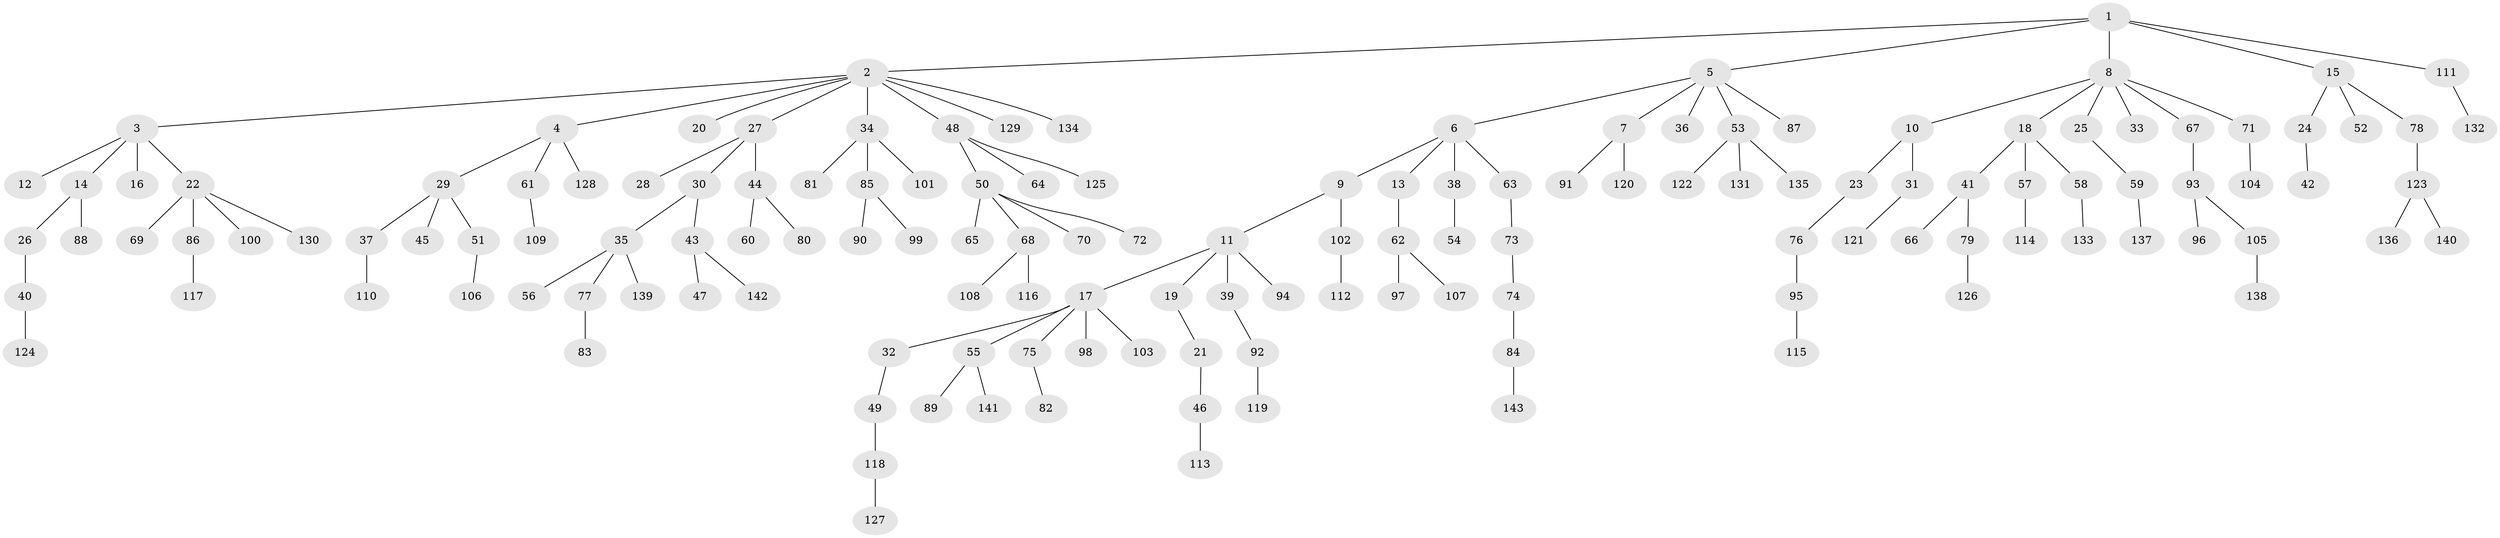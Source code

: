// coarse degree distribution, {12: 0.01, 5: 0.02, 4: 0.05, 9: 0.01, 1: 0.57, 7: 0.02, 3: 0.08, 2: 0.23, 6: 0.01}
// Generated by graph-tools (version 1.1) at 2025/19/03/04/25 18:19:19]
// undirected, 143 vertices, 142 edges
graph export_dot {
graph [start="1"]
  node [color=gray90,style=filled];
  1;
  2;
  3;
  4;
  5;
  6;
  7;
  8;
  9;
  10;
  11;
  12;
  13;
  14;
  15;
  16;
  17;
  18;
  19;
  20;
  21;
  22;
  23;
  24;
  25;
  26;
  27;
  28;
  29;
  30;
  31;
  32;
  33;
  34;
  35;
  36;
  37;
  38;
  39;
  40;
  41;
  42;
  43;
  44;
  45;
  46;
  47;
  48;
  49;
  50;
  51;
  52;
  53;
  54;
  55;
  56;
  57;
  58;
  59;
  60;
  61;
  62;
  63;
  64;
  65;
  66;
  67;
  68;
  69;
  70;
  71;
  72;
  73;
  74;
  75;
  76;
  77;
  78;
  79;
  80;
  81;
  82;
  83;
  84;
  85;
  86;
  87;
  88;
  89;
  90;
  91;
  92;
  93;
  94;
  95;
  96;
  97;
  98;
  99;
  100;
  101;
  102;
  103;
  104;
  105;
  106;
  107;
  108;
  109;
  110;
  111;
  112;
  113;
  114;
  115;
  116;
  117;
  118;
  119;
  120;
  121;
  122;
  123;
  124;
  125;
  126;
  127;
  128;
  129;
  130;
  131;
  132;
  133;
  134;
  135;
  136;
  137;
  138;
  139;
  140;
  141;
  142;
  143;
  1 -- 2;
  1 -- 5;
  1 -- 8;
  1 -- 15;
  1 -- 111;
  2 -- 3;
  2 -- 4;
  2 -- 20;
  2 -- 27;
  2 -- 34;
  2 -- 48;
  2 -- 129;
  2 -- 134;
  3 -- 12;
  3 -- 14;
  3 -- 16;
  3 -- 22;
  4 -- 29;
  4 -- 61;
  4 -- 128;
  5 -- 6;
  5 -- 7;
  5 -- 36;
  5 -- 53;
  5 -- 87;
  6 -- 9;
  6 -- 13;
  6 -- 38;
  6 -- 63;
  7 -- 91;
  7 -- 120;
  8 -- 10;
  8 -- 18;
  8 -- 25;
  8 -- 33;
  8 -- 67;
  8 -- 71;
  9 -- 11;
  9 -- 102;
  10 -- 23;
  10 -- 31;
  11 -- 17;
  11 -- 19;
  11 -- 39;
  11 -- 94;
  13 -- 62;
  14 -- 26;
  14 -- 88;
  15 -- 24;
  15 -- 52;
  15 -- 78;
  17 -- 32;
  17 -- 55;
  17 -- 75;
  17 -- 98;
  17 -- 103;
  18 -- 41;
  18 -- 57;
  18 -- 58;
  19 -- 21;
  21 -- 46;
  22 -- 69;
  22 -- 86;
  22 -- 100;
  22 -- 130;
  23 -- 76;
  24 -- 42;
  25 -- 59;
  26 -- 40;
  27 -- 28;
  27 -- 30;
  27 -- 44;
  29 -- 37;
  29 -- 45;
  29 -- 51;
  30 -- 35;
  30 -- 43;
  31 -- 121;
  32 -- 49;
  34 -- 81;
  34 -- 85;
  34 -- 101;
  35 -- 56;
  35 -- 77;
  35 -- 139;
  37 -- 110;
  38 -- 54;
  39 -- 92;
  40 -- 124;
  41 -- 66;
  41 -- 79;
  43 -- 47;
  43 -- 142;
  44 -- 60;
  44 -- 80;
  46 -- 113;
  48 -- 50;
  48 -- 64;
  48 -- 125;
  49 -- 118;
  50 -- 65;
  50 -- 68;
  50 -- 70;
  50 -- 72;
  51 -- 106;
  53 -- 122;
  53 -- 131;
  53 -- 135;
  55 -- 89;
  55 -- 141;
  57 -- 114;
  58 -- 133;
  59 -- 137;
  61 -- 109;
  62 -- 97;
  62 -- 107;
  63 -- 73;
  67 -- 93;
  68 -- 108;
  68 -- 116;
  71 -- 104;
  73 -- 74;
  74 -- 84;
  75 -- 82;
  76 -- 95;
  77 -- 83;
  78 -- 123;
  79 -- 126;
  84 -- 143;
  85 -- 90;
  85 -- 99;
  86 -- 117;
  92 -- 119;
  93 -- 96;
  93 -- 105;
  95 -- 115;
  102 -- 112;
  105 -- 138;
  111 -- 132;
  118 -- 127;
  123 -- 136;
  123 -- 140;
}
